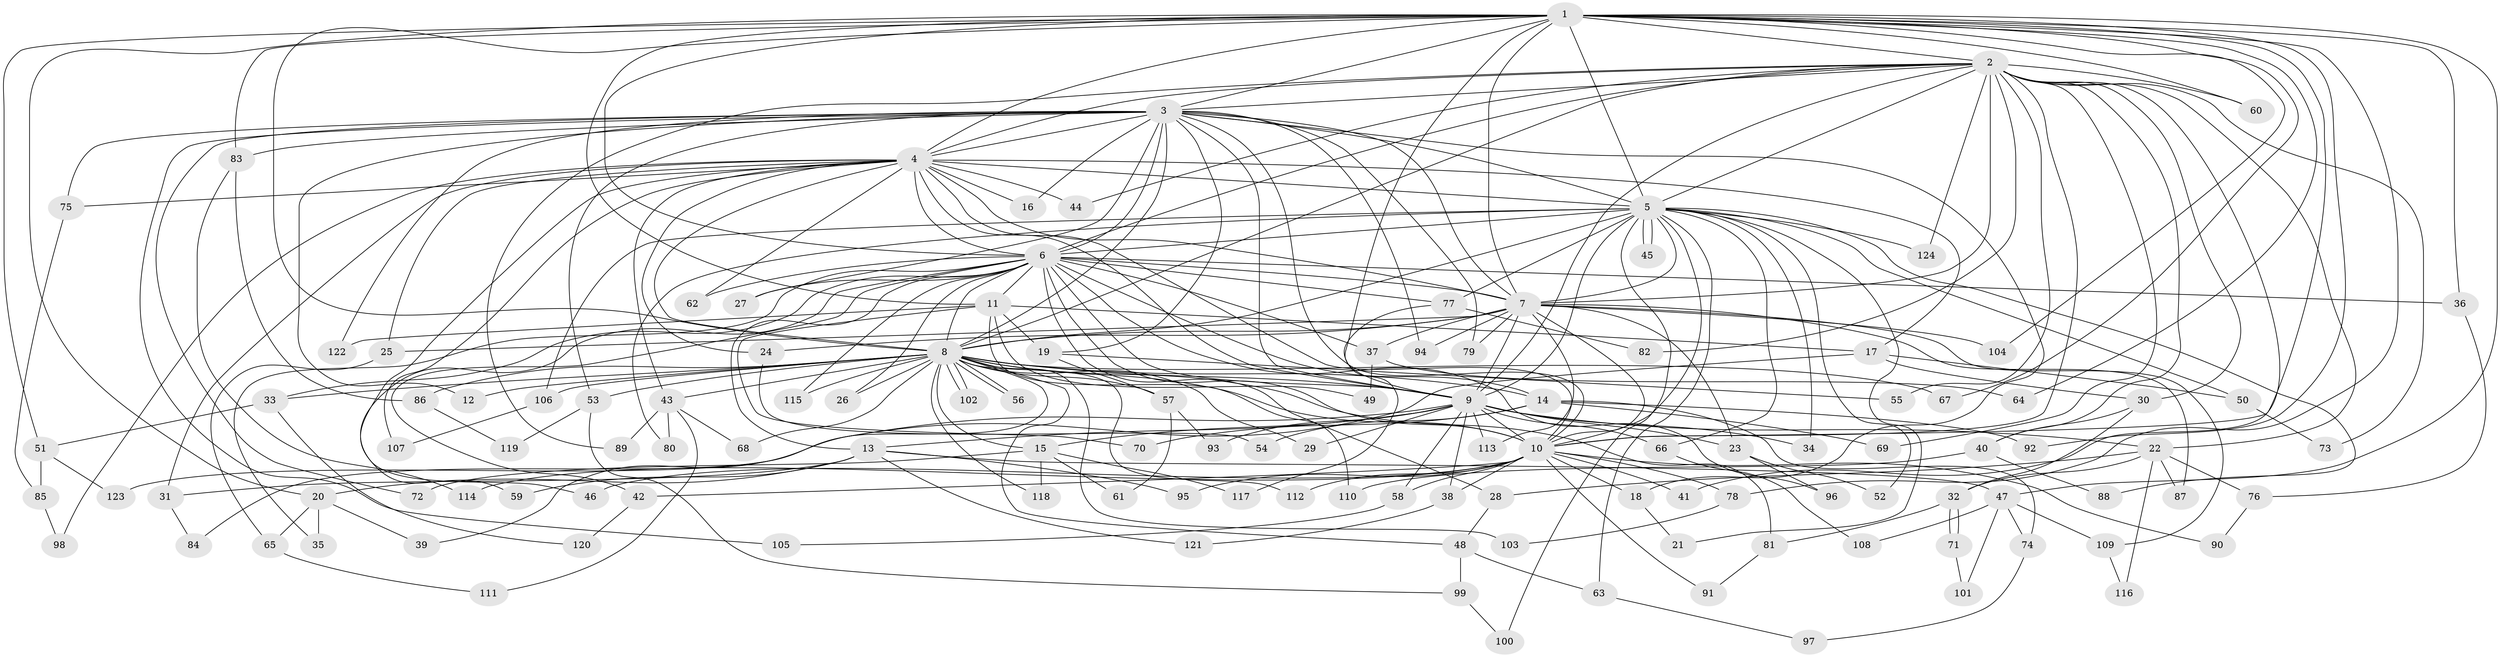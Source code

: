 // coarse degree distribution, {23: 0.031578947368421054, 21: 0.021052631578947368, 19: 0.021052631578947368, 26: 0.010526315789473684, 29: 0.010526315789473684, 10: 0.010526315789473684, 2: 0.49473684210526314, 7: 0.021052631578947368, 6: 0.05263157894736842, 3: 0.23157894736842105, 5: 0.031578947368421054, 4: 0.05263157894736842, 1: 0.010526315789473684}
// Generated by graph-tools (version 1.1) at 2025/41/03/06/25 10:41:42]
// undirected, 124 vertices, 273 edges
graph export_dot {
graph [start="1"]
  node [color=gray90,style=filled];
  1;
  2;
  3;
  4;
  5;
  6;
  7;
  8;
  9;
  10;
  11;
  12;
  13;
  14;
  15;
  16;
  17;
  18;
  19;
  20;
  21;
  22;
  23;
  24;
  25;
  26;
  27;
  28;
  29;
  30;
  31;
  32;
  33;
  34;
  35;
  36;
  37;
  38;
  39;
  40;
  41;
  42;
  43;
  44;
  45;
  46;
  47;
  48;
  49;
  50;
  51;
  52;
  53;
  54;
  55;
  56;
  57;
  58;
  59;
  60;
  61;
  62;
  63;
  64;
  65;
  66;
  67;
  68;
  69;
  70;
  71;
  72;
  73;
  74;
  75;
  76;
  77;
  78;
  79;
  80;
  81;
  82;
  83;
  84;
  85;
  86;
  87;
  88;
  89;
  90;
  91;
  92;
  93;
  94;
  95;
  96;
  97;
  98;
  99;
  100;
  101;
  102;
  103;
  104;
  105;
  106;
  107;
  108;
  109;
  110;
  111;
  112;
  113;
  114;
  115;
  116;
  117;
  118;
  119;
  120;
  121;
  122;
  123;
  124;
  1 -- 2;
  1 -- 3;
  1 -- 4;
  1 -- 5;
  1 -- 6;
  1 -- 7;
  1 -- 8;
  1 -- 9;
  1 -- 10;
  1 -- 11;
  1 -- 20;
  1 -- 36;
  1 -- 47;
  1 -- 51;
  1 -- 60;
  1 -- 64;
  1 -- 67;
  1 -- 78;
  1 -- 83;
  1 -- 92;
  1 -- 104;
  2 -- 3;
  2 -- 4;
  2 -- 5;
  2 -- 6;
  2 -- 7;
  2 -- 8;
  2 -- 9;
  2 -- 10;
  2 -- 22;
  2 -- 30;
  2 -- 40;
  2 -- 41;
  2 -- 44;
  2 -- 55;
  2 -- 60;
  2 -- 69;
  2 -- 73;
  2 -- 82;
  2 -- 89;
  2 -- 124;
  3 -- 4;
  3 -- 5;
  3 -- 6;
  3 -- 7;
  3 -- 8;
  3 -- 9;
  3 -- 10;
  3 -- 12;
  3 -- 16;
  3 -- 18;
  3 -- 19;
  3 -- 27;
  3 -- 53;
  3 -- 72;
  3 -- 75;
  3 -- 79;
  3 -- 83;
  3 -- 94;
  3 -- 105;
  3 -- 122;
  4 -- 5;
  4 -- 6;
  4 -- 7;
  4 -- 8;
  4 -- 9;
  4 -- 10;
  4 -- 16;
  4 -- 17;
  4 -- 24;
  4 -- 25;
  4 -- 31;
  4 -- 43;
  4 -- 44;
  4 -- 46;
  4 -- 62;
  4 -- 75;
  4 -- 98;
  4 -- 107;
  5 -- 6;
  5 -- 7;
  5 -- 8;
  5 -- 9;
  5 -- 10;
  5 -- 21;
  5 -- 34;
  5 -- 45;
  5 -- 45;
  5 -- 50;
  5 -- 52;
  5 -- 63;
  5 -- 66;
  5 -- 77;
  5 -- 80;
  5 -- 88;
  5 -- 100;
  5 -- 106;
  5 -- 124;
  6 -- 7;
  6 -- 8;
  6 -- 9;
  6 -- 10;
  6 -- 11;
  6 -- 13;
  6 -- 14;
  6 -- 26;
  6 -- 27;
  6 -- 28;
  6 -- 33;
  6 -- 35;
  6 -- 36;
  6 -- 37;
  6 -- 42;
  6 -- 59;
  6 -- 62;
  6 -- 77;
  6 -- 96;
  6 -- 115;
  7 -- 8;
  7 -- 9;
  7 -- 10;
  7 -- 23;
  7 -- 24;
  7 -- 25;
  7 -- 37;
  7 -- 79;
  7 -- 87;
  7 -- 94;
  7 -- 104;
  7 -- 109;
  7 -- 113;
  8 -- 9;
  8 -- 10;
  8 -- 12;
  8 -- 14;
  8 -- 15;
  8 -- 26;
  8 -- 29;
  8 -- 33;
  8 -- 39;
  8 -- 43;
  8 -- 48;
  8 -- 53;
  8 -- 56;
  8 -- 56;
  8 -- 57;
  8 -- 67;
  8 -- 68;
  8 -- 81;
  8 -- 86;
  8 -- 102;
  8 -- 102;
  8 -- 103;
  8 -- 106;
  8 -- 112;
  8 -- 115;
  8 -- 118;
  9 -- 10;
  9 -- 13;
  9 -- 15;
  9 -- 22;
  9 -- 23;
  9 -- 29;
  9 -- 34;
  9 -- 38;
  9 -- 58;
  9 -- 66;
  9 -- 93;
  9 -- 113;
  9 -- 123;
  10 -- 18;
  10 -- 38;
  10 -- 41;
  10 -- 42;
  10 -- 46;
  10 -- 58;
  10 -- 78;
  10 -- 90;
  10 -- 91;
  10 -- 95;
  10 -- 112;
  10 -- 114;
  11 -- 17;
  11 -- 19;
  11 -- 49;
  11 -- 70;
  11 -- 110;
  11 -- 122;
  13 -- 20;
  13 -- 31;
  13 -- 47;
  13 -- 59;
  13 -- 95;
  13 -- 121;
  14 -- 54;
  14 -- 69;
  14 -- 70;
  14 -- 74;
  14 -- 92;
  15 -- 61;
  15 -- 72;
  15 -- 117;
  15 -- 118;
  17 -- 30;
  17 -- 50;
  17 -- 84;
  18 -- 21;
  19 -- 55;
  19 -- 57;
  20 -- 35;
  20 -- 39;
  20 -- 65;
  22 -- 28;
  22 -- 32;
  22 -- 76;
  22 -- 87;
  22 -- 116;
  23 -- 52;
  23 -- 96;
  24 -- 54;
  25 -- 65;
  28 -- 48;
  30 -- 32;
  30 -- 40;
  31 -- 84;
  32 -- 71;
  32 -- 71;
  32 -- 81;
  33 -- 51;
  33 -- 120;
  36 -- 76;
  37 -- 49;
  37 -- 64;
  38 -- 121;
  40 -- 88;
  40 -- 110;
  42 -- 120;
  43 -- 68;
  43 -- 80;
  43 -- 89;
  43 -- 111;
  47 -- 74;
  47 -- 101;
  47 -- 108;
  47 -- 109;
  48 -- 63;
  48 -- 99;
  50 -- 73;
  51 -- 85;
  51 -- 123;
  53 -- 99;
  53 -- 119;
  57 -- 61;
  57 -- 93;
  58 -- 105;
  63 -- 97;
  65 -- 111;
  66 -- 108;
  71 -- 101;
  74 -- 97;
  75 -- 85;
  76 -- 90;
  77 -- 82;
  77 -- 117;
  78 -- 103;
  81 -- 91;
  83 -- 86;
  83 -- 114;
  85 -- 98;
  86 -- 119;
  99 -- 100;
  106 -- 107;
  109 -- 116;
}
